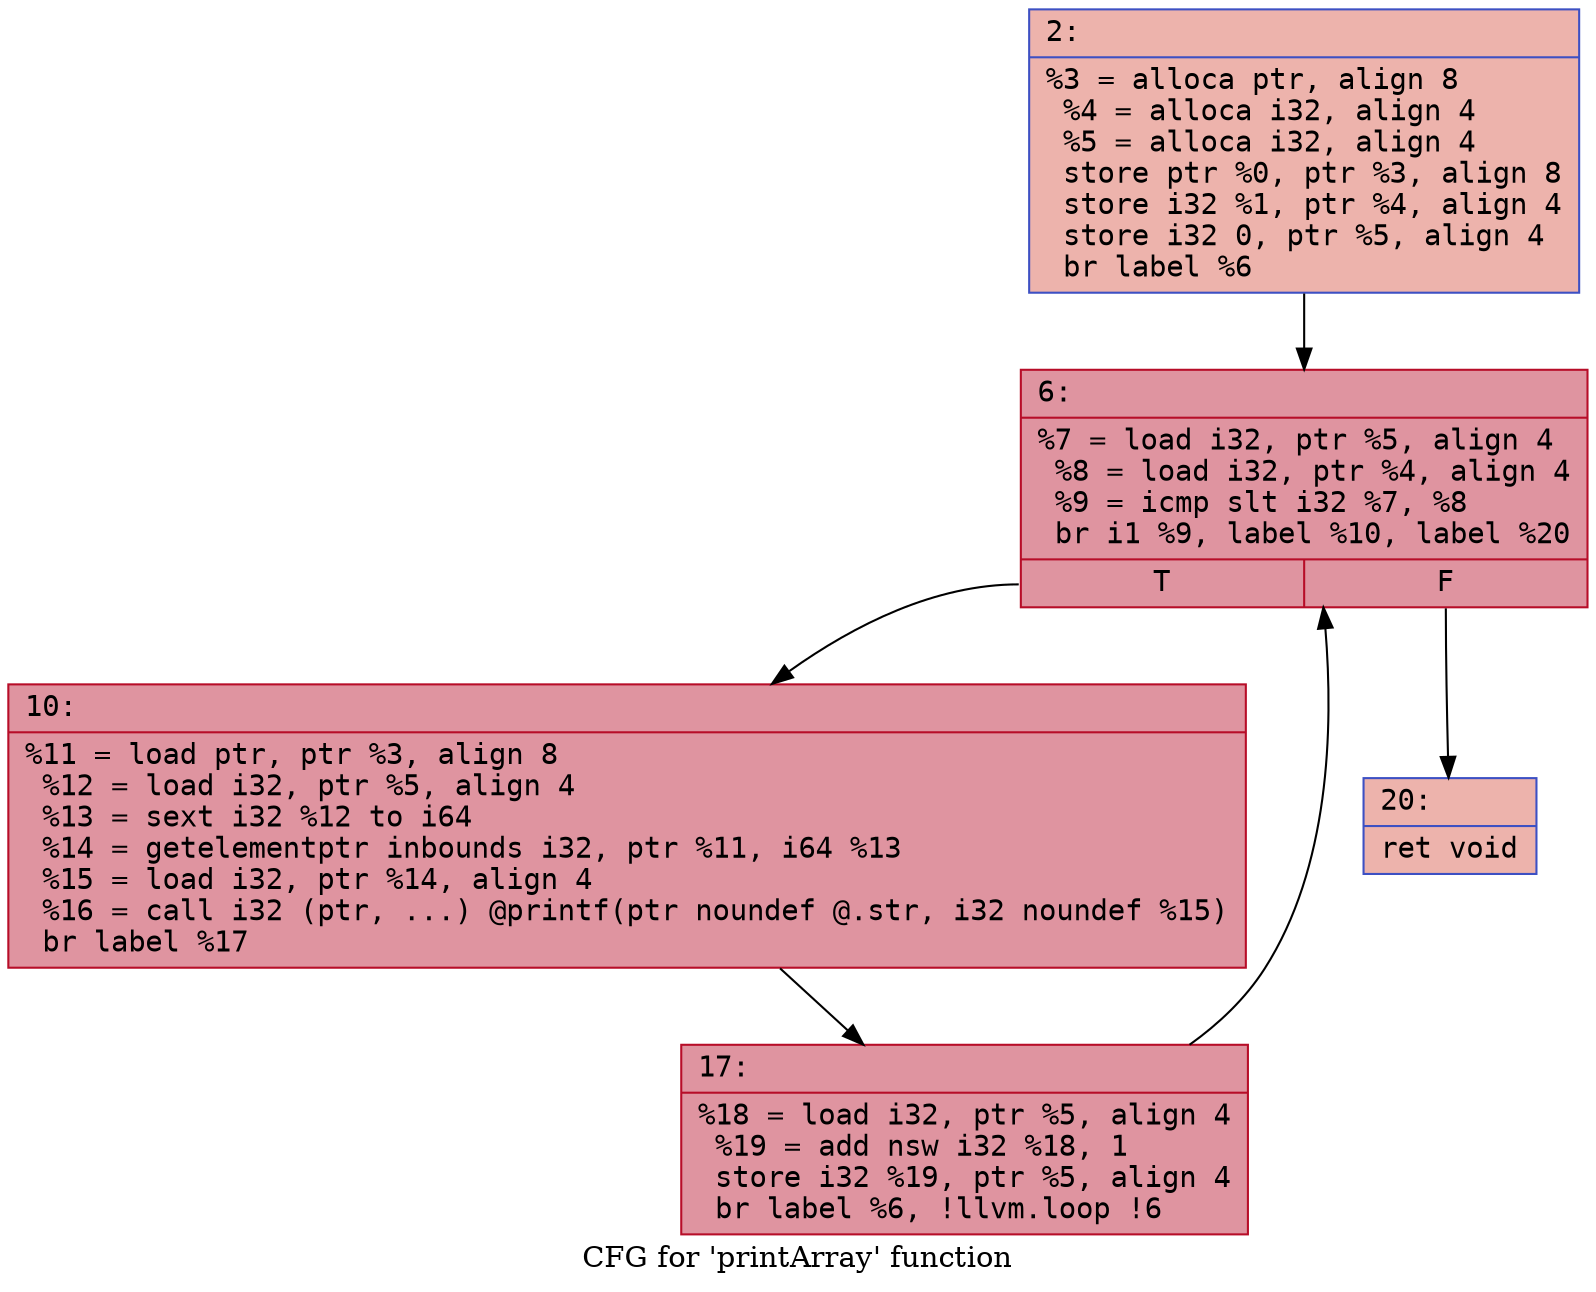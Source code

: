 digraph "CFG for 'printArray' function" {
	label="CFG for 'printArray' function";

	Node0x610a07375d40 [shape=record,color="#3d50c3ff", style=filled, fillcolor="#d6524470" fontname="Courier",label="{2:\l|  %3 = alloca ptr, align 8\l  %4 = alloca i32, align 4\l  %5 = alloca i32, align 4\l  store ptr %0, ptr %3, align 8\l  store i32 %1, ptr %4, align 4\l  store i32 0, ptr %5, align 4\l  br label %6\l}"];
	Node0x610a07375d40 -> Node0x610a073760f0[tooltip="2 -> 6\nProbability 100.00%" ];
	Node0x610a073760f0 [shape=record,color="#b70d28ff", style=filled, fillcolor="#b70d2870" fontname="Courier",label="{6:\l|  %7 = load i32, ptr %5, align 4\l  %8 = load i32, ptr %4, align 4\l  %9 = icmp slt i32 %7, %8\l  br i1 %9, label %10, label %20\l|{<s0>T|<s1>F}}"];
	Node0x610a073760f0:s0 -> Node0x610a073762b0[tooltip="6 -> 10\nProbability 96.88%" ];
	Node0x610a073760f0:s1 -> Node0x610a07376300[tooltip="6 -> 20\nProbability 3.12%" ];
	Node0x610a073762b0 [shape=record,color="#b70d28ff", style=filled, fillcolor="#b70d2870" fontname="Courier",label="{10:\l|  %11 = load ptr, ptr %3, align 8\l  %12 = load i32, ptr %5, align 4\l  %13 = sext i32 %12 to i64\l  %14 = getelementptr inbounds i32, ptr %11, i64 %13\l  %15 = load i32, ptr %14, align 4\l  %16 = call i32 (ptr, ...) @printf(ptr noundef @.str, i32 noundef %15)\l  br label %17\l}"];
	Node0x610a073762b0 -> Node0x610a07376860[tooltip="10 -> 17\nProbability 100.00%" ];
	Node0x610a07376860 [shape=record,color="#b70d28ff", style=filled, fillcolor="#b70d2870" fontname="Courier",label="{17:\l|  %18 = load i32, ptr %5, align 4\l  %19 = add nsw i32 %18, 1\l  store i32 %19, ptr %5, align 4\l  br label %6, !llvm.loop !6\l}"];
	Node0x610a07376860 -> Node0x610a073760f0[tooltip="17 -> 6\nProbability 100.00%" ];
	Node0x610a07376300 [shape=record,color="#3d50c3ff", style=filled, fillcolor="#d6524470" fontname="Courier",label="{20:\l|  ret void\l}"];
}
